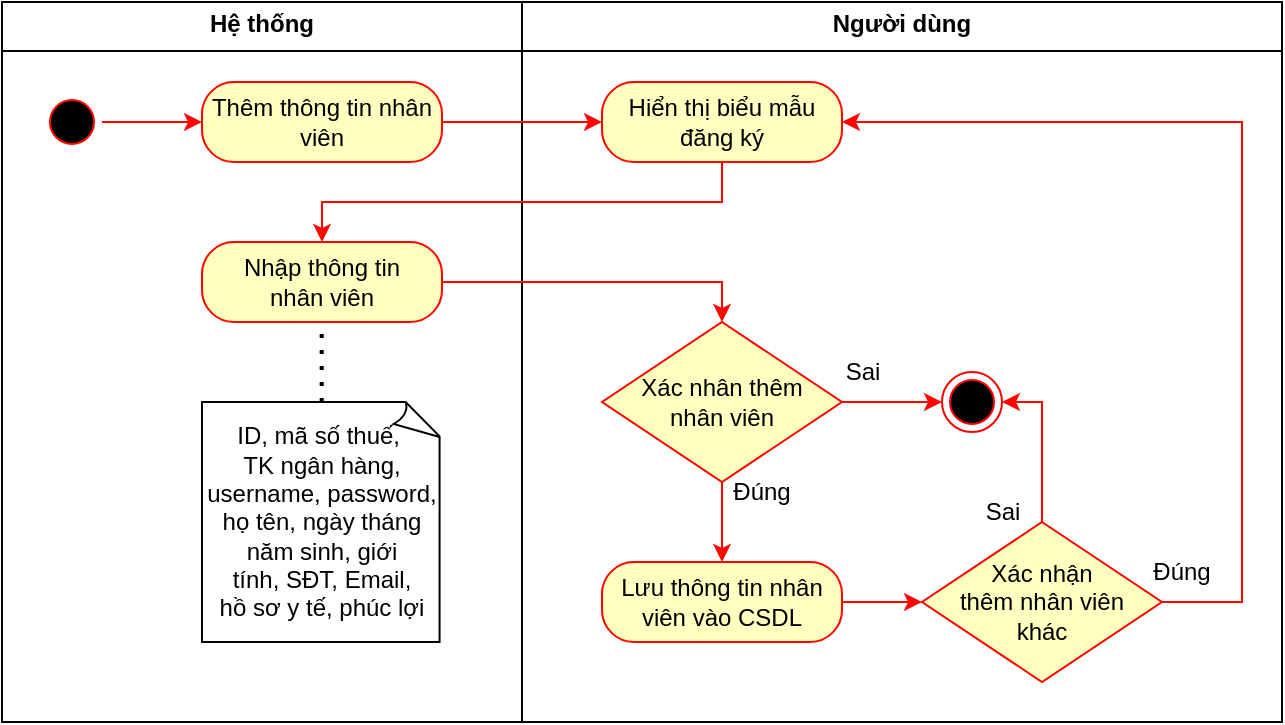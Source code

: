 <mxfile version="26.0.6">
  <diagram name="Page-1" id="iDX6k-6ujFG3Mrd-17x8">
    <mxGraphModel dx="1023" dy="464" grid="1" gridSize="10" guides="1" tooltips="1" connect="1" arrows="1" fold="1" page="1" pageScale="1" pageWidth="850" pageHeight="1100" math="0" shadow="0">
      <root>
        <mxCell id="0" />
        <mxCell id="1" parent="0" />
        <mxCell id="tkutnggVbvfWownCSWg2-39" value="&lt;p style=&quot;margin:0px;margin-top:4px;text-align:center;&quot;&gt;&lt;b&gt;Hệ thống&lt;/b&gt;&lt;/p&gt;&lt;hr size=&quot;1&quot; style=&quot;border-style:solid;&quot;&gt;&lt;div style=&quot;height:2px;&quot;&gt;&lt;/div&gt;" style="verticalAlign=top;align=left;overflow=fill;html=1;whiteSpace=wrap;" vertex="1" parent="1">
          <mxGeometry width="260" height="360" as="geometry" />
        </mxCell>
        <mxCell id="tkutnggVbvfWownCSWg2-38" value="&lt;p style=&quot;margin:0px;margin-top:4px;text-align:center;&quot;&gt;&lt;b&gt;Người dùng&lt;/b&gt;&lt;/p&gt;&lt;hr size=&quot;1&quot; style=&quot;border-style:solid;&quot;&gt;&lt;div style=&quot;height:2px;&quot;&gt;&lt;/div&gt;" style="verticalAlign=top;align=left;overflow=fill;html=1;whiteSpace=wrap;" vertex="1" parent="1">
          <mxGeometry x="260" width="380" height="360" as="geometry" />
        </mxCell>
        <mxCell id="tkutnggVbvfWownCSWg2-3" value="" style="ellipse;html=1;shape=startState;fillColor=#000000;strokeColor=#FF0500;" vertex="1" parent="1">
          <mxGeometry x="20" y="45" width="30" height="30" as="geometry" />
        </mxCell>
        <mxCell id="tkutnggVbvfWownCSWg2-4" value="" style="edgeStyle=orthogonalEdgeStyle;rounded=0;orthogonalLoop=1;jettySize=auto;html=1;strokeColor=#FF0500;" edge="1" parent="1" source="tkutnggVbvfWownCSWg2-3" target="tkutnggVbvfWownCSWg2-6">
          <mxGeometry relative="1" as="geometry" />
        </mxCell>
        <mxCell id="tkutnggVbvfWownCSWg2-23" value="" style="edgeStyle=orthogonalEdgeStyle;rounded=0;orthogonalLoop=1;jettySize=auto;html=1;strokeColor=#FF0500;" edge="1" parent="1" source="tkutnggVbvfWownCSWg2-6" target="tkutnggVbvfWownCSWg2-8">
          <mxGeometry relative="1" as="geometry" />
        </mxCell>
        <mxCell id="tkutnggVbvfWownCSWg2-6" value="Thêm thông tin nhân viên" style="rounded=1;whiteSpace=wrap;html=1;arcSize=40;fontColor=#000000;fillColor=#ffffc0;strokeColor=#FF0500;" vertex="1" parent="1">
          <mxGeometry x="100" y="40" width="120" height="40" as="geometry" />
        </mxCell>
        <mxCell id="tkutnggVbvfWownCSWg2-24" style="edgeStyle=orthogonalEdgeStyle;rounded=0;orthogonalLoop=1;jettySize=auto;html=1;entryX=0.5;entryY=0;entryDx=0;entryDy=0;strokeColor=#FF0500;" edge="1" parent="1" source="tkutnggVbvfWownCSWg2-8" target="tkutnggVbvfWownCSWg2-13">
          <mxGeometry relative="1" as="geometry">
            <Array as="points">
              <mxPoint x="360" y="100" />
              <mxPoint x="160" y="100" />
            </Array>
          </mxGeometry>
        </mxCell>
        <mxCell id="tkutnggVbvfWownCSWg2-8" value="Hiển thị biểu mẫu đăng ký" style="rounded=1;whiteSpace=wrap;html=1;arcSize=40;fontColor=#000000;fillColor=#ffffc0;strokeColor=#FF0500;" vertex="1" parent="1">
          <mxGeometry x="300" y="40" width="120" height="40" as="geometry" />
        </mxCell>
        <mxCell id="tkutnggVbvfWownCSWg2-26" value="" style="edgeStyle=orthogonalEdgeStyle;rounded=0;orthogonalLoop=1;jettySize=auto;html=1;strokeColor=#FF0500;entryX=0.5;entryY=0;entryDx=0;entryDy=0;" edge="1" parent="1" source="tkutnggVbvfWownCSWg2-13" target="tkutnggVbvfWownCSWg2-43">
          <mxGeometry relative="1" as="geometry">
            <mxPoint x="300" y="140" as="targetPoint" />
          </mxGeometry>
        </mxCell>
        <mxCell id="tkutnggVbvfWownCSWg2-13" value="Nhập thông tin&lt;br&gt;nhân viên" style="rounded=1;whiteSpace=wrap;html=1;arcSize=40;fontColor=#000000;fillColor=#ffffc0;strokeColor=#FF0500;" vertex="1" parent="1">
          <mxGeometry x="100" y="120" width="120" height="40" as="geometry" />
        </mxCell>
        <mxCell id="tkutnggVbvfWownCSWg2-14" value="ID, mã số thuế,&amp;nbsp;&lt;br&gt;TK ngân hàng,&lt;div&gt;username, password, họ tên,&amp;nbsp;&lt;span style=&quot;background-color: transparent; color: light-dark(rgb(0, 0, 0), rgb(255, 255, 255));&quot;&gt;ngày tháng&lt;/span&gt;&lt;/div&gt;&lt;div&gt;&lt;span style=&quot;background-color: transparent; color: light-dark(rgb(0, 0, 0), rgb(255, 255, 255));&quot;&gt;năm sinh,&amp;nbsp;&lt;/span&gt;&lt;span style=&quot;background-color: transparent; color: light-dark(rgb(0, 0, 0), rgb(255, 255, 255));&quot;&gt;giới tính,&amp;nbsp;&lt;/span&gt;&lt;span style=&quot;background-color: transparent; color: light-dark(rgb(0, 0, 0), rgb(255, 255, 255));&quot;&gt;SĐT, Email,&lt;/span&gt;&lt;/div&gt;&lt;div&gt;&lt;div&gt;&lt;div&gt;hồ sơ y tế, phúc lợi&lt;/div&gt;&lt;/div&gt;&lt;/div&gt;" style="whiteSpace=wrap;html=1;shape=mxgraph.basic.document;align=center;strokeColor=#000000;" vertex="1" parent="1">
          <mxGeometry x="100" y="200" width="120" height="120" as="geometry" />
        </mxCell>
        <mxCell id="tkutnggVbvfWownCSWg2-37" value="" style="endArrow=none;dashed=1;html=1;dashPattern=1 3;strokeWidth=2;rounded=0;" edge="1" parent="1">
          <mxGeometry width="50" height="50" relative="1" as="geometry">
            <mxPoint x="159.83" y="200" as="sourcePoint" />
            <mxPoint x="159.83" y="160" as="targetPoint" />
          </mxGeometry>
        </mxCell>
        <mxCell id="tkutnggVbvfWownCSWg2-47" value="" style="edgeStyle=orthogonalEdgeStyle;rounded=0;orthogonalLoop=1;jettySize=auto;html=1;strokeColor=#FF0500;" edge="1" parent="1" source="tkutnggVbvfWownCSWg2-43" target="tkutnggVbvfWownCSWg2-45">
          <mxGeometry relative="1" as="geometry" />
        </mxCell>
        <mxCell id="tkutnggVbvfWownCSWg2-52" value="" style="edgeStyle=orthogonalEdgeStyle;rounded=0;orthogonalLoop=1;jettySize=auto;html=1;strokeColor=#FF0500;" edge="1" parent="1" source="tkutnggVbvfWownCSWg2-43" target="tkutnggVbvfWownCSWg2-51">
          <mxGeometry relative="1" as="geometry" />
        </mxCell>
        <mxCell id="tkutnggVbvfWownCSWg2-43" value="Xác nhân thêm&lt;br&gt;&lt;div&gt;nhân viên&lt;/div&gt;" style="rhombus;whiteSpace=wrap;html=1;fontColor=#000000;fillColor=#ffffc0;strokeColor=#FF0500;" vertex="1" parent="1">
          <mxGeometry x="300" y="160" width="120" height="80" as="geometry" />
        </mxCell>
        <mxCell id="tkutnggVbvfWownCSWg2-48" value="" style="edgeStyle=orthogonalEdgeStyle;rounded=0;orthogonalLoop=1;jettySize=auto;html=1;strokeColor=#FF0500;" edge="1" parent="1" source="tkutnggVbvfWownCSWg2-45" target="tkutnggVbvfWownCSWg2-46">
          <mxGeometry relative="1" as="geometry" />
        </mxCell>
        <mxCell id="tkutnggVbvfWownCSWg2-45" value="Lưu thông tin nhân viên vào CSDL" style="rounded=1;whiteSpace=wrap;html=1;arcSize=40;fontColor=#000000;fillColor=#ffffc0;strokeColor=#FF0500;" vertex="1" parent="1">
          <mxGeometry x="300" y="280" width="120" height="40" as="geometry" />
        </mxCell>
        <mxCell id="tkutnggVbvfWownCSWg2-50" style="edgeStyle=orthogonalEdgeStyle;rounded=0;orthogonalLoop=1;jettySize=auto;html=1;entryX=1;entryY=0.5;entryDx=0;entryDy=0;strokeColor=#FF0500;" edge="1" parent="1" source="tkutnggVbvfWownCSWg2-46" target="tkutnggVbvfWownCSWg2-8">
          <mxGeometry relative="1" as="geometry">
            <Array as="points">
              <mxPoint x="620" y="300" />
              <mxPoint x="620" y="60" />
            </Array>
          </mxGeometry>
        </mxCell>
        <mxCell id="tkutnggVbvfWownCSWg2-53" style="edgeStyle=orthogonalEdgeStyle;rounded=0;orthogonalLoop=1;jettySize=auto;html=1;entryX=1;entryY=0.5;entryDx=0;entryDy=0;strokeColor=#FF0500;" edge="1" parent="1" source="tkutnggVbvfWownCSWg2-46" target="tkutnggVbvfWownCSWg2-51">
          <mxGeometry relative="1" as="geometry" />
        </mxCell>
        <mxCell id="tkutnggVbvfWownCSWg2-46" value="Xác nhận&lt;br&gt;thêm&amp;nbsp;&lt;span style=&quot;background-color: transparent; color: light-dark(rgb(0, 0, 0), rgb(237, 237, 237));&quot;&gt;nhân viên&lt;/span&gt;&lt;div&gt;khác&lt;/div&gt;" style="rhombus;whiteSpace=wrap;html=1;fontColor=#000000;fillColor=#ffffc0;strokeColor=#FF0500;" vertex="1" parent="1">
          <mxGeometry x="460" y="260" width="120" height="80" as="geometry" />
        </mxCell>
        <mxCell id="tkutnggVbvfWownCSWg2-51" value="" style="ellipse;html=1;shape=endState;fillColor=#000000;strokeColor=#ff0000;" vertex="1" parent="1">
          <mxGeometry x="470" y="185" width="30" height="30" as="geometry" />
        </mxCell>
        <mxCell id="tkutnggVbvfWownCSWg2-54" value="Đúng" style="text;html=1;align=center;verticalAlign=middle;whiteSpace=wrap;rounded=0;fontFamily=Helvetica;fontSize=12;fontColor=#000000;" vertex="1" parent="1">
          <mxGeometry x="560" y="270" width="60" height="30" as="geometry" />
        </mxCell>
        <mxCell id="tkutnggVbvfWownCSWg2-55" value="Đúng" style="text;html=1;align=center;verticalAlign=middle;whiteSpace=wrap;rounded=0;fontFamily=Helvetica;fontSize=12;fontColor=#000000;" vertex="1" parent="1">
          <mxGeometry x="350" y="230" width="60" height="30" as="geometry" />
        </mxCell>
        <mxCell id="tkutnggVbvfWownCSWg2-56" value="Sai" style="text;html=1;align=center;verticalAlign=middle;resizable=0;points=[];autosize=1;strokeColor=none;fillColor=none;" vertex="1" parent="1">
          <mxGeometry x="410" y="170" width="40" height="30" as="geometry" />
        </mxCell>
        <mxCell id="tkutnggVbvfWownCSWg2-57" value="Sai" style="text;html=1;align=center;verticalAlign=middle;resizable=0;points=[];autosize=1;strokeColor=none;fillColor=none;" vertex="1" parent="1">
          <mxGeometry x="480" y="240" width="40" height="30" as="geometry" />
        </mxCell>
      </root>
    </mxGraphModel>
  </diagram>
</mxfile>
